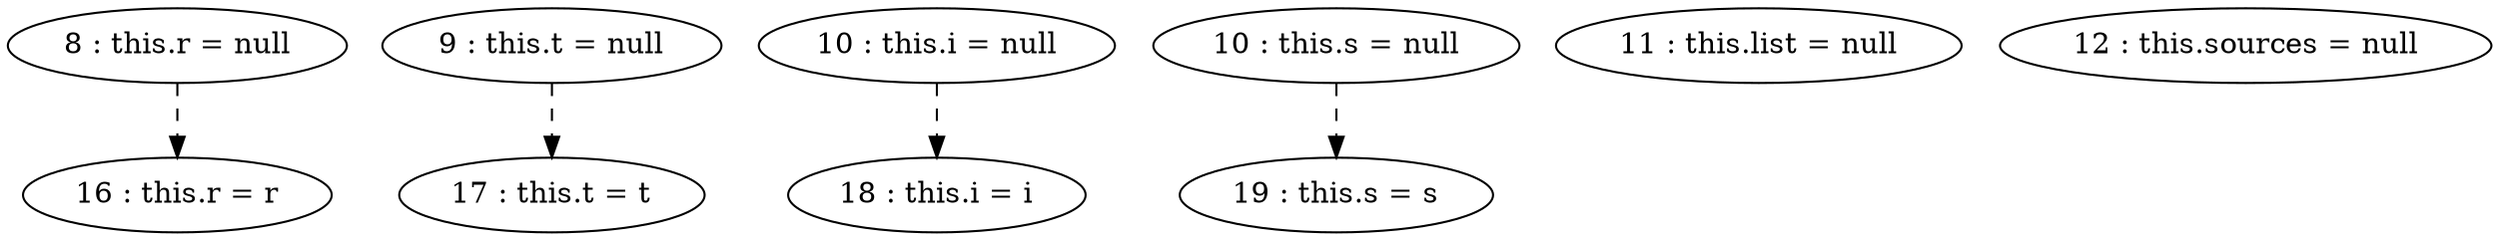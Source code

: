 digraph G {
"8 : this.r = null"
"8 : this.r = null" -> "16 : this.r = r" [style=dashed]
"9 : this.t = null"
"9 : this.t = null" -> "17 : this.t = t" [style=dashed]
"10 : this.i = null"
"10 : this.i = null" -> "18 : this.i = i" [style=dashed]
"10 : this.s = null"
"10 : this.s = null" -> "19 : this.s = s" [style=dashed]
"11 : this.list = null"
"12 : this.sources = null"
"16 : this.r = r"
"17 : this.t = t"
"18 : this.i = i"
"19 : this.s = s"
}
